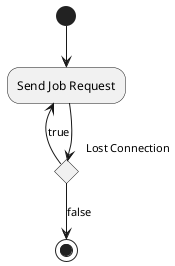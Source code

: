 @startuml

(*) --> "Send Job Request"
    --> if "Lost Connection" then
    -left->[true] "Send Job Request"

else
    -->[false] (*)
endif


@enduml

